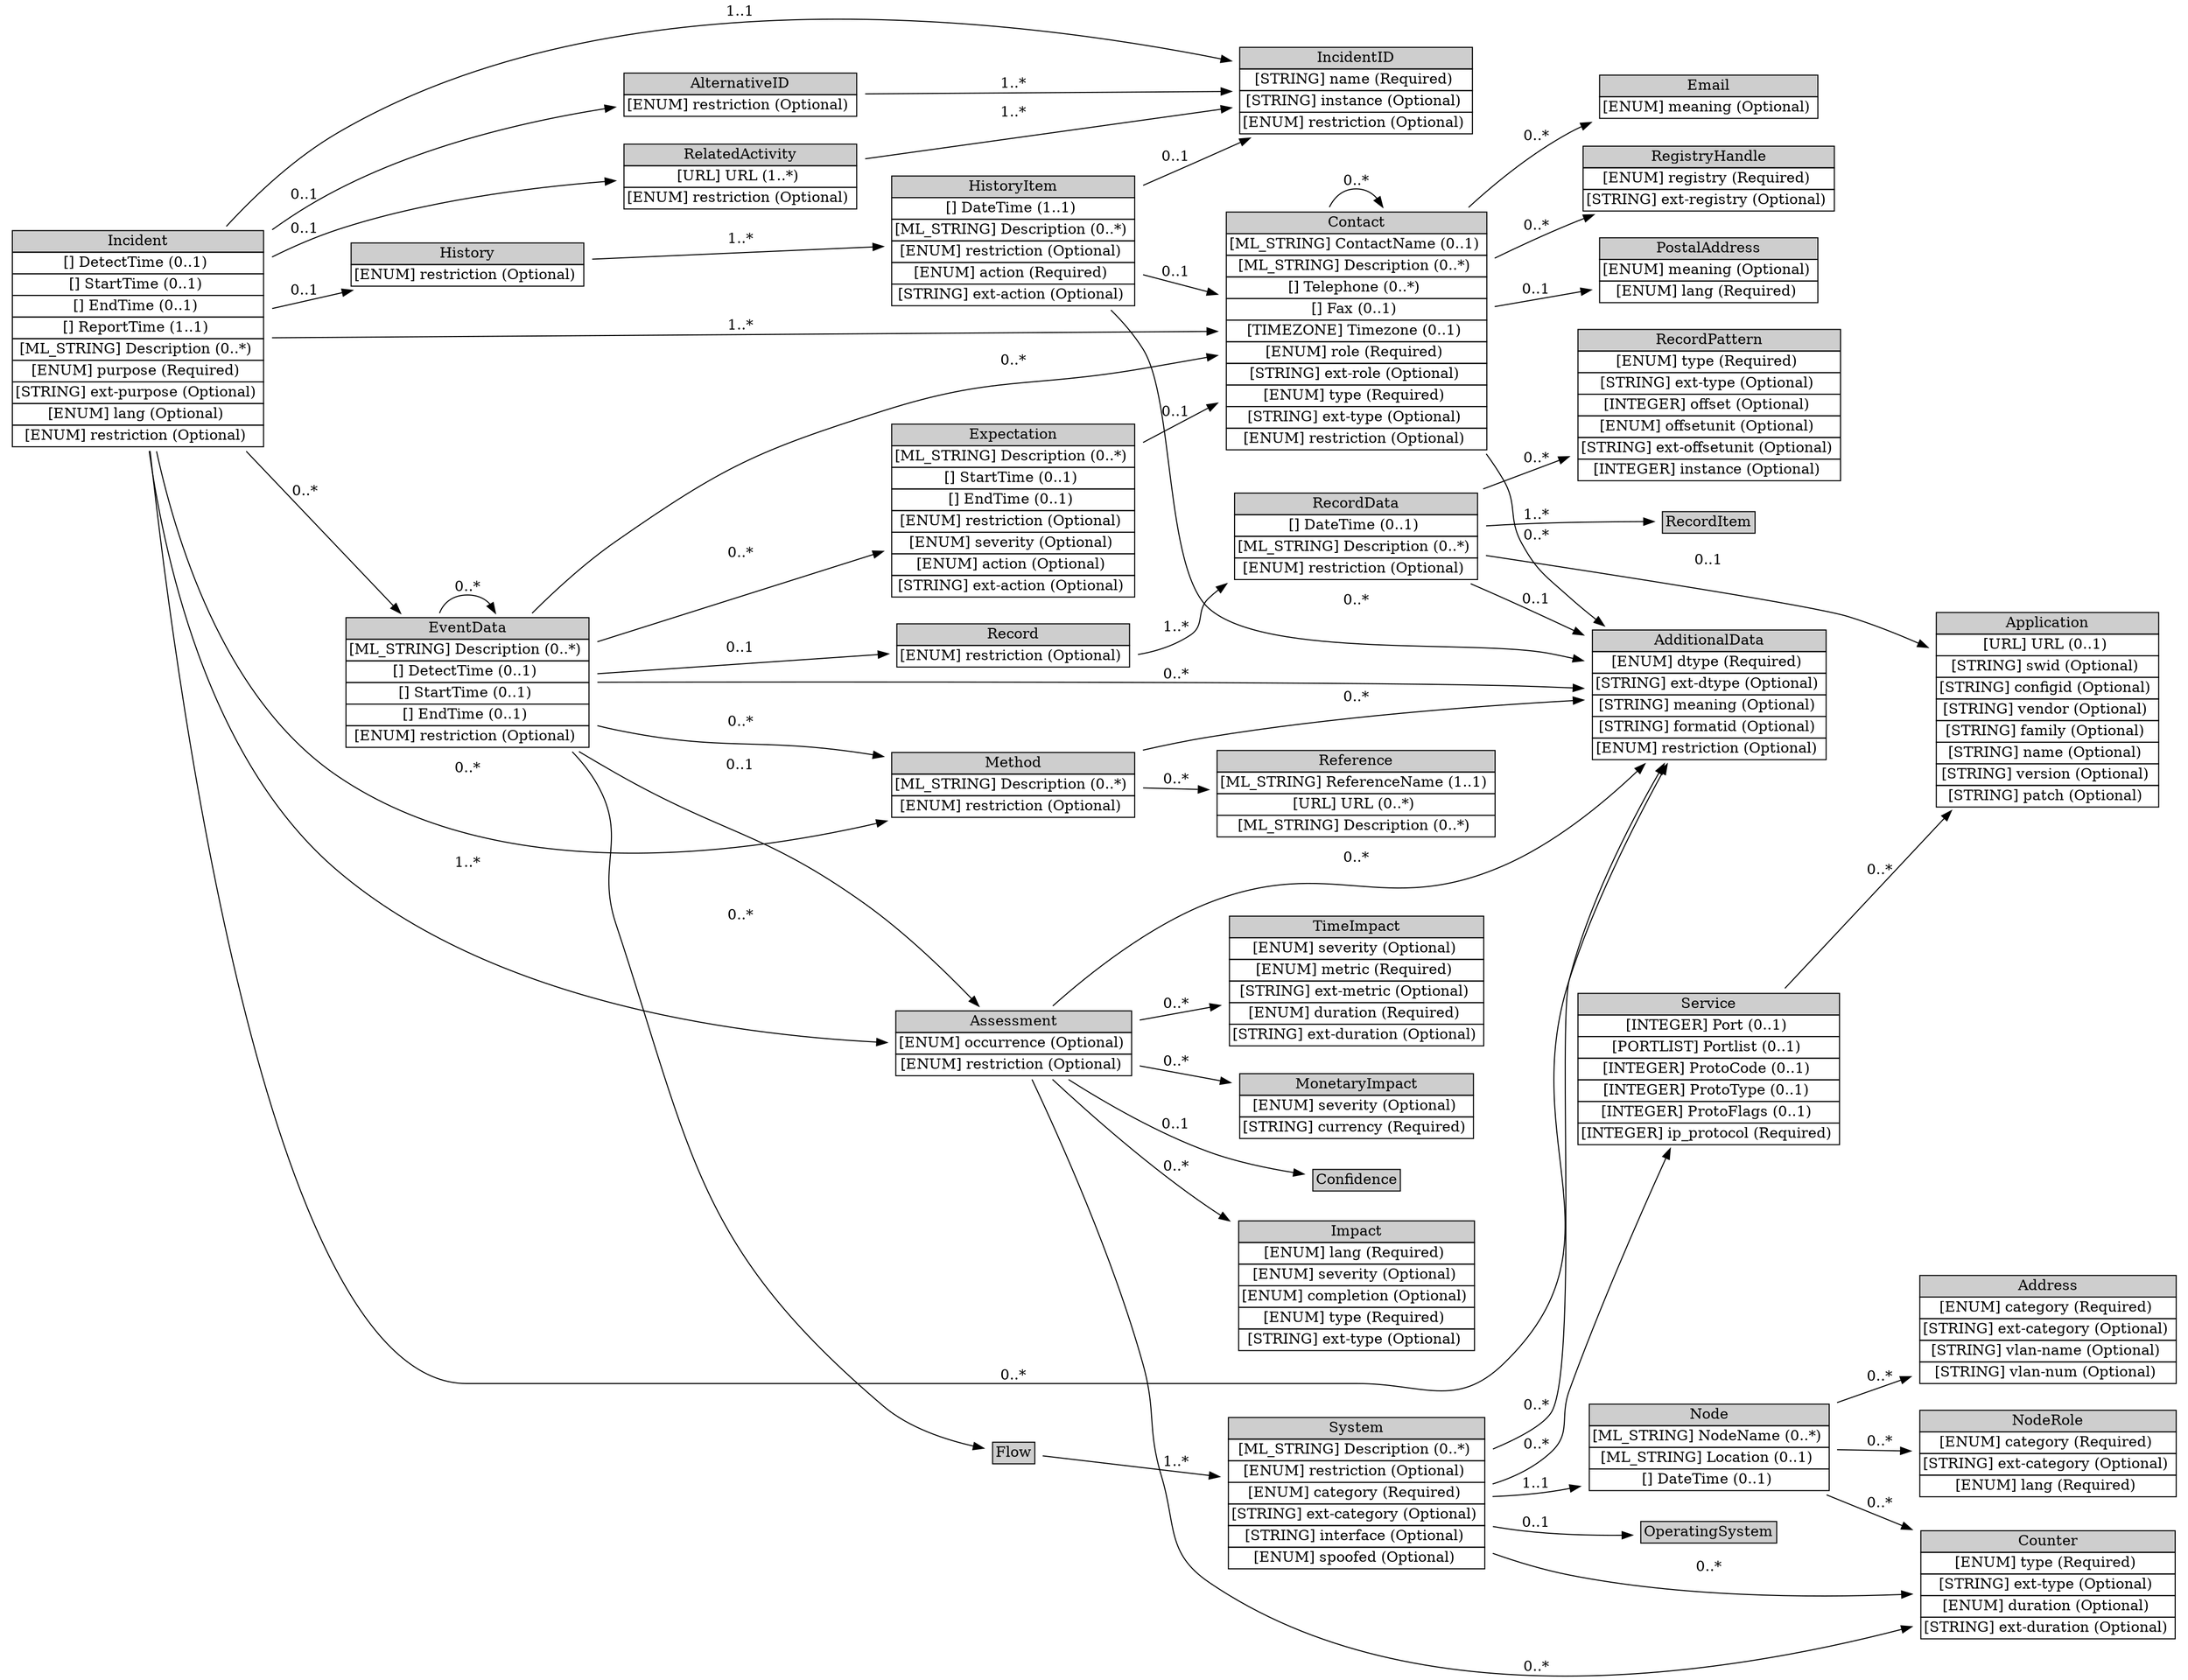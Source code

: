 digraph Incident {
	graph [rankdir=LR];
	node [label="\N"];
	graph [bb="0,0,2062,1588.5"];
	Incident [label=<<table BORDER="0" CELLBORDER="1" CELLSPACING="0"> <tr > <td BGCOLOR="#CECECE" HREF="#" TITLE="Every incident is represented by an instance of the Incident class. This class provides a standardized representation for commonly exchanged incident data. ">Incident</td> </tr>" %<tr><td HREF="#" TITLE="The time the incident was first detected.">[] DetectTime (0..1) </td></tr>%<tr><td HREF="#" TITLE="The time the incident started.">[] StartTime (0..1) </td></tr>%<tr><td HREF="#" TITLE="The time the incident ended.">[] EndTime (0..1) </td></tr>%<tr><td HREF="#" TITLE="The time the incident was reported.">[] ReportTime (1..1) </td></tr>%<tr><td HREF="#" TITLE="A free-form textual description of the incident.">[ML_STRING] Description (0..*) </td></tr>%<tr><td HREF="#" TITLE="The purpose attribute represents the reason why the IODEF document was created.  It is closely related to the Expectation class (Section 3.13).  This attribute is defined as an enumerated list:">[ENUM] purpose (Required) </td></tr>%<tr><td HREF="#" TITLE="A means by which to extend the purpose attribute.  See Section 5.1.">[STRING] ext-purpose (Optional) </td></tr>%<tr><td HREF="#" TITLE="A valid language code per RFC 4646 [7] constrained by the definition of &quot;xs:language&quot;.  The interpretation of this code is described in Section 6.">[ENUM] lang (Optional) </td></tr>%<tr><td HREF="#" TITLE="This attribute indicates the disclosure guidelines to which the sender expects the recipient to adhere for the information represented in this class and its children.  This guideline provides no security since there are no specified technical means to ensure that the recipient of the document handles the information as the sender requested.">[ENUM] restriction (Optional) </td></tr>%</table>>, shape=plaintext, pos="127,1266.5", width="3.5", height="2.9028"];
	IncidentID [label=<<table BORDER="0" CELLBORDER="1" CELLSPACING="0"> <tr > <td BGCOLOR="#CECECE" HREF="#" TITLE="The IncidentID class represents an incident tracking number that is unique in the context of the CSIRT and identifies the activity characterized in an IODEF Document. This identifier would serve as an index into the CSIRT incident handling system. The combination of the name attribute and the string in the element content MUST be a globally unique identifier describing the activity. Documents generated by a given CSIRT MUST NOT reuse the same value unless they are referencing the same incident. ">IncidentID</td> </tr>" %<tr><td HREF="#" TITLE="An identifier describing the CSIRT that created the document.  In order to have a globally unique CSIRT name, the fully qualified domain name associated with the CSIRT MUST be used.">[STRING] name (Required) </td></tr>%<tr><td HREF="#" TITLE="An identifier referencing a subset of the named incident.">[STRING] instance (Optional) </td></tr>%<tr><td HREF="#" TITLE="This attribute has been defined in Section 3.2.">[ENUM] restriction (Optional) </td></tr>%</table>>, shape=plaintext, pos="1274,1511.5", width="3.1667", height="1.2361"];
	AlternativeID [label=<<table BORDER="0" CELLBORDER="1" CELLSPACING="0"> <tr > <td BGCOLOR="#CECECE" HREF="#" TITLE="The AlternativeID class lists the incident tracking numbers used by CSIRTs, other than the one generating the document, to refer to the identical activity described the IODEF document. A tracking number listed as an AlternativeID references the same incident detected by ">AlternativeID</td> </tr>" %<tr><td HREF="#" TITLE="This attribute has been defined in Section 3.2.">[ENUM] restriction (Optional) </td></tr>%</table>>, shape=plaintext, pos="695,1502.5", width="3.1667", height="0.68056"];
	RelatedActivity [label=<<table BORDER="0" CELLBORDER="1" CELLSPACING="0"> <tr > <td BGCOLOR="#CECECE" HREF="#" TITLE="The RelatedActivity class lists either incident tracking numbers of incidents or URLs (not both) that refer to activity related to the one described in the IODEF document. These references may be to local incident tracking numbers or to those of other CSIRTs. ">RelatedActivity</td> </tr>" %<tr><td HREF="#" TITLE="A URL to activity related to this incident.">[URL] URL (1..*) </td></tr>%<tr><td HREF="#" TITLE="This attribute has been defined in Section 3.2.">[ENUM] restriction (Optional) </td></tr>%</table>>, shape=plaintext, pos="695,1425.5", width="3.1667", height="0.95833"];
	Assessment [label=<<table BORDER="0" CELLBORDER="1" CELLSPACING="0"> <tr > <td BGCOLOR="#CECECE" HREF="#" TITLE="The Assessment class describes the technical and non-technical repercussions of the incident on the CSIRT&#39;s constituency. ">Assessment</td> </tr>" %<tr><td HREF="#" TITLE="Specifies whether the assessment is describing actual or potential outcomes.  The default is &quot;actual&quot; and is assumed if not specified.">[ENUM] occurrence (Optional) </td></tr>%<tr><td HREF="#" TITLE="This attribute is defined in Section 3.2.">[ENUM] restriction (Optional) </td></tr>%</table>>, shape=plaintext, pos="950,595.47", width="3.25", height="0.95833"];
	Impact [label=<<table BORDER="0" CELLBORDER="1" CELLSPACING="0"> <tr > <td BGCOLOR="#CECECE" HREF="#" TITLE="The Impact class allows for categorizing and describing the technical impact of the incident on the network of an organization. ">Impact</td> </tr>" %<tr><td HREF="#" TITLE="A valid language code per RFC 4646 [7] constrained by the definition of &quot;xs:language&quot;.  The interpretation of this code is described in Section 6.">[ENUM] lang (Required) </td></tr>%<tr><td HREF="#" TITLE="An estimate of the relative severity of the activity.  The permitted values are shown below.  There is no default value.">[ENUM] severity (Optional) </td></tr>%<tr><td HREF="#" TITLE="An indication whether the described activity was successful.  The permitted values are shown below.  There is no default value.">[ENUM] completion (Optional) </td></tr>%<tr><td HREF="#" TITLE="Classifies the malicious activity into incident categories.  The permitted values are shown below.  The default value is &quot;other&quot;.">[ENUM] type (Required) </td></tr>%<tr><td HREF="#" TITLE="A means by which to extend the type attribute. See Section 5.1.">[STRING] ext-type (Optional) </td></tr>%</table>>, shape=plaintext, pos="1274,367.47", width="3.25", height="1.7917"];
	TimeImpact [label=<<table BORDER="0" CELLBORDER="1" CELLSPACING="0"> <tr > <td BGCOLOR="#CECECE" HREF="#" TITLE="The TimeImpact class describes the impact of the incident on an organization as a function of time. It provides a way to convey down time and recovery time. ">TimeImpact</td> </tr>" %<tr><td HREF="#" TITLE="An estimate of the relative severity of the activity.  The permitted values are shown below.  There is no default value.">[ENUM] severity (Optional) </td></tr>%<tr><td HREF="#" TITLE="Defines the metric in which the time is expressed.  The permitted values are shown below.  There is no default value.">[ENUM] metric (Required) </td></tr>%<tr><td HREF="#" TITLE="A means by which to extend the metric attribute.  See Section 5.1.">[STRING] ext-metric (Optional) </td></tr>%<tr><td HREF="#" TITLE="Defines a unit of time, that when combined with the metric attribute, fully describes a metric of impact that will be conveyed in the element content.  The permitted values are shown below.  The default value is &quot;hour&quot;.">[ENUM] duration (Required) </td></tr>%<tr><td HREF="#" TITLE="A means by which to extend the duration attribute.  See Section 5.1.">[STRING] ext-duration (Optional) </td></tr>%</table>>, shape=plaintext, pos="1274,653.47", width="3.5556", height="1.7917"];
	MonetaryImpact [label=<<table BORDER="0" CELLBORDER="1" CELLSPACING="0"> <tr > <td BGCOLOR="#CECECE" HREF="#" TITLE="The MonetaryImpact class describes the financial impact of the activity on an organization. For example, this impact may consider losses due to the cost of the investigation or recovery, diminished ">MonetaryImpact</td> </tr>" %<tr><td HREF="#" TITLE="An estimate of the relative severity of the activity.  The permitted values are shown below.  There is no default value.">[ENUM] severity (Optional) </td></tr>%<tr><td HREF="#" TITLE="Defines the currency in which the monetary impact is expressed.  The permitted values are defined in ISO 4217:2001, Codes for the representation of currencies and funds [14].  There is no default value.">[STRING] currency (Required) </td></tr>%</table>>, shape=plaintext, pos="1274,537.47", width="3.2222", height="0.95833"];
	Counter [label=<<table BORDER="0" CELLBORDER="1" CELLSPACING="0"> <tr > <td BGCOLOR="#CECECE" HREF="#" TITLE="The Counter class summarize multiple occurrences of some event, or conveys counts or rates on various features (e.g., packets, sessions, events). ">Counter</td> </tr>" %<tr><td HREF="#" TITLE="Specifies the units of the element content.">[ENUM] type (Required) </td></tr>%<tr><td HREF="#" TITLE="A means by which to extend the type attribute. See Section 5.1.">[STRING] ext-type (Optional) </td></tr>%<tr><td HREF="#" TITLE="If present, the Counter class represents a rate rather than a count over the entire event.  In that case, this attribute specifies the denominator of the rate (where the type attribute specified the nominator).  The possible values of this attribute are defined in Section 3.10.2">[ENUM] duration (Optional) </td></tr>%<tr><td HREF="#" TITLE="A means by which to extend the duration attribute.  See Section 5.1.">[STRING] ext-duration (Optional) </td></tr>%</table>>, shape=plaintext, pos="1933,80.467", width="3.5556", height="1.5139"];
	Confidence [label=<<table BORDER="0" CELLBORDER="1" CELLSPACING="0"> <tr > <td BGCOLOR="#CECECE" HREF="#" TITLE="The Confidence class represents a best estimate of the validity and accuracy of the described impact (see Section 3.10) of the incident activity. This estimate can be expressed as a category or a numeric calculation. ">Confidence</td> </tr>" %</table>>, shape=plaintext, pos="1274,467.47", width="1.3611", height="0.5"];
	AdditionalData [label=<<table BORDER="0" CELLBORDER="1" CELLSPACING="0"> <tr > <td BGCOLOR="#CECECE" HREF="#" TITLE="The AdditionalData class serves as an extension mechanism for information not otherwise represented in the data model. For relatively simple information, atomic data types (e.g., integers, strings) are provided with a mechanism to annotate their meaning. The class can also be used to extend the data model (and the associated Schema) to support proprietary extensions by encapsulating entire XML documents conforming to another Schema (e.g., IDMEF). A detailed discussion for extending the data model and the schema can be found in Section 5. ">AdditionalData</td> </tr>" %<tr><td HREF="#" TITLE="The data type of the element content.  The permitted values for this attribute are shown below.  The default value is &quot;string&quot;.">[ENUM] dtype (Required) </td></tr>%<tr><td HREF="#" TITLE="A means by which to extend the dtype attribute.  See Section 5.1.">[STRING] ext-dtype (Optional) </td></tr>%<tr><td HREF="#" TITLE="A free-form description of the element content.">[STRING] meaning (Optional) </td></tr>%<tr><td HREF="#" TITLE="An identifier referencing the format and semantics of the element content.">[STRING] formatid (Optional) </td></tr>%<tr><td HREF="#" TITLE="This attribute has been defined in Section 3.2.">[ENUM] restriction (Optional) </td></tr>%</table>>, shape=plaintext, pos="1609,930.47", width="3.2778", height="1.7917"];
	Method [label=<<table BORDER="0" CELLBORDER="1" CELLSPACING="0"> <tr > <td BGCOLOR="#CECECE" HREF="#" TITLE="The Method class describes the methodology used by the intruder to perpetrate the events of the incident. This class consists of a list of references describing the attack method and a free form description of the technique. ">Method</td> </tr>" %<tr><td HREF="#" TITLE="A free-form text description of the methodology used by the intruder.">[ML_STRING] Description (0..*) </td></tr>%<tr><td HREF="#" TITLE="This attribute is defined in Section 3.2.">[ENUM] restriction (Optional) </td></tr>%</table>>, shape=plaintext, pos="950,851.47", width="3.3611", height="0.95833"];
	Reference [label=<<table BORDER="0" CELLBORDER="1" CELLSPACING="0"> <tr > <td BGCOLOR="#CECECE" HREF="#" TITLE="The Reference class is a reference to a vulnerability, IDS alert, malware sample, advisory, or attack technique. A reference consists of a name, a URL to this reference, and an optional description. ">Reference</td> </tr>" %<tr><td HREF="#" TITLE="Name of the reference.">[ML_STRING] ReferenceName (1..1) </td></tr>%<tr><td HREF="#" TITLE="A URL associated with the reference.">[URL] URL (0..*) </td></tr>%<tr><td HREF="#" TITLE="A free-form text description of this reference.">[ML_STRING] Description (0..*) </td></tr>%</table>>, shape=plaintext, pos="1274,832.47", width="3.8056", height="1.2361"];
	Contact [label=<<table BORDER="0" CELLBORDER="1" CELLSPACING="0"> <tr > <td BGCOLOR="#CECECE" HREF="#" TITLE="The Contact class describes contact information for organizations and personnel involved in the incident. This class allows for the naming of the involved party, specifying contact information for them, and identifying their role in the incident. ">Contact</td> </tr>" %<tr><td HREF="#" TITLE="The name of the contact.  The contact may either be an organization or a person.  The type attribute disambiguates the semantics.">[ML_STRING] ContactName (0..1) </td></tr>%<tr><td HREF="#" TITLE="A free-form description of this contact.  In the case of a person, this is often the organizational title of the individual.">[ML_STRING] Description (0..*) </td></tr>%<tr><td HREF="#" TITLE="The telephone number of the contact.">[] Telephone (0..*) </td></tr>%<tr><td HREF="#" TITLE="The facsimile telephone number of the contact.">[] Fax (0..1) </td></tr>%<tr><td HREF="#" TITLE="The timezone in which the contact resides formatted according to Section 2.9.">[TIMEZONE] Timezone (0..1) </td></tr>%<tr><td HREF="#" TITLE="Indicates the role the contact fulfills.  This attribute is defined as an enumerated list:">[ENUM] role (Required) </td></tr>%<tr><td HREF="#" TITLE="A means by which to extend the role attribute. See Section 5.1.">[STRING] ext-role (Optional) </td></tr>%<tr><td HREF="#" TITLE="Indicates the type of contact being described. This attribute is defined as an enumerated list:">[ENUM] type (Required) </td></tr>%<tr><td HREF="#" TITLE="A means by which to extend the type attribute. See Section 5.1.">[STRING] ext-type (Optional) </td></tr>%<tr><td HREF="#" TITLE="This attribute is defined in Section 3.2.">[ENUM] restriction (Optional) </td></tr>%</table>>, shape=plaintext, pos="1274,1287.5", width="3.6111", height="3.1806"];
	RegistryHandle [label=<<table BORDER="0" CELLBORDER="1" CELLSPACING="0"> <tr > <td BGCOLOR="#CECECE" HREF="#" TITLE="The RegistryHandle class represents a handle into an Internet registry or community-specific database. The handle is specified in the element content and the type attribute specifies the database. ">RegistryHandle</td> </tr>" %<tr><td HREF="#" TITLE="The database to which the handle belongs.  The default value is &#39;local&#39;.  The possible values are:">[ENUM] registry (Required) </td></tr>%<tr><td HREF="#" TITLE="A means by which to extend the registry attribute.  See Section 5.1.">[STRING] ext-registry (Optional) </td></tr>%</table>>, shape=plaintext, pos="1609,1422.5", width="3.5", height="0.95833"];
	PostalAddress [label=<<table BORDER="0" CELLBORDER="1" CELLSPACING="0"> <tr > <td BGCOLOR="#CECECE" HREF="#" TITLE="The PostalAddress class specifies a postal address formatted according to the POSTAL data type (Section 2.11). ">PostalAddress</td> </tr>" %<tr><td HREF="#" TITLE="A free-form description of the element content.">[ENUM] meaning (Optional) </td></tr>%<tr><td HREF="#" TITLE="A valid language code per RFC 4646 [7] constrained by the definition of &quot;xs:language&quot;.  The interpretation of this code is described in Section 6.">[ENUM] lang (Required) </td></tr>%</table>>, shape=plaintext, pos="1609,1336.5", width="3.0278", height="0.95833"];
	Email [label=<<table BORDER="0" CELLBORDER="1" CELLSPACING="0"> <tr > <td BGCOLOR="#CECECE" HREF="#" TITLE="The Email class specifies an email address formatted according to EMAIL data type (Section 2.14). ">Email</td> </tr>" %<tr><td HREF="#" TITLE="A free-form description of the element content (e.g., hours of coverage for a given number).">[ENUM] meaning (Optional) </td></tr>%</table>>, shape=plaintext, pos="1609,1498.5", width="3.0278", height="0.68056"];
	EventData [label=<<table BORDER="0" CELLBORDER="1" CELLSPACING="0"> <tr > <td BGCOLOR="#CECECE" HREF="#" TITLE="The EventData class describes a particular event of the incident for a given set of hosts or networks. This description includes the systems from which the activity originated and those targeted, an assessment of the techniques used by the intruder, the impact of the activity on the organization, and any forensic evidence discovered. ">EventData</td> </tr>" %<tr><td HREF="#" TITLE="A free-form textual description of the event.">[ML_STRING] Description (0..*) </td></tr>%<tr><td HREF="#" TITLE="The time the event was detected.">[] DetectTime (0..1) </td></tr>%<tr><td HREF="#" TITLE="The time the event started.">[] StartTime (0..1) </td></tr>%<tr><td HREF="#" TITLE="The time the event ended.">[] EndTime (0..1) </td></tr>%<tr><td HREF="#" TITLE="This attribute is defined in Section 3.2.">[ENUM] restriction (Optional) </td></tr>%</table>>, shape=plaintext, pos="440,940.47", width="3.3611", height="1.7917"];
	Flow [label=<<table BORDER="0" CELLBORDER="1" CELLSPACING="0"> <tr > <td BGCOLOR="#CECECE" HREF="#" TITLE="The Flow class groups related the source and target hosts. ">Flow</td> </tr>" %</table>>, shape=plaintext, pos="950,197.47", width="0.77778", height="0.5"];
	System [label=<<table BORDER="0" CELLBORDER="1" CELLSPACING="0"> <tr > <td BGCOLOR="#CECECE" HREF="#" TITLE="The System class describes a system or network involved in an event. The systems or networks represented by this class are categorized according to the role they played in the incident through the category attribute. The value of this category attribute dictates the semantics of the aggregated classes in the System class. If the category attribute has a value of &quot;source&quot;, then the aggregated classes denote the machine and service from which the activity is originating. With a category attribute value of &quot;target&quot; or &quot;intermediary&quot;, then the machine or service is the one targeted in the activity. A value of &quot;sensor&quot; dictates that this System was part of an instrumentation to monitor the network. ">System</td> </tr>" %<tr><td HREF="#" TITLE="A free-form text description of the System.">[ML_STRING] Description (0..*) </td></tr>%<tr><td HREF="#" TITLE="This attribute is defined in Section 3.2.">[ENUM] restriction (Optional) </td></tr>%<tr><td HREF="#" TITLE="Classifies the role the host or network played in the incident.  The possible values are:">[ENUM] category (Required) </td></tr>%<tr><td HREF="#" TITLE="A means by which to extend the category attribute.  See Section 5.1.">[STRING] ext-category (Optional) </td></tr>%<tr><td HREF="#" TITLE="Specifies the interface on which the event(s) on this System originated.  If the Node class specifies a network rather than a host, this attribute has no meaning.">[STRING] interface (Optional) </td></tr>%<tr><td HREF="#" TITLE="An indication of confidence in whether this System was the true target or attacking host.  The permitted values for this attribute are shown below.  The default value is &quot;unknown&quot;.">[ENUM] spoofed (Optional) </td></tr>%</table>>, shape=plaintext, pos="1274,173.47", width="3.5833", height="2.0694"];
	"Node" [label=<<table BORDER="0" CELLBORDER="1" CELLSPACING="0"> <tr > <td BGCOLOR="#CECECE" HREF="#" TITLE="The Node class names a system (e.g., PC, router) or network. ">Node</td> </tr>" %<tr><td HREF="#" TITLE="The name of the Node (e.g., fully qualified domain name).  This information MUST be provided if no Address information is given.">[ML_STRING] NodeName (0..*) </td></tr>%<tr><td HREF="#" TITLE="A free-from description of the physical location of the equipment.">[ML_STRING] Location (0..1) </td></tr>%<tr><td HREF="#" TITLE="A timestamp of when the resolution between the name and address was performed.  This information SHOULD be provided if both an Address and NodeName are specified.">[] DateTime (0..1) </td></tr>%</table>>, shape=plaintext, pos="1609,213.47", width="3.3333", height="1.2361"];
	Address [label=<<table BORDER="0" CELLBORDER="1" CELLSPACING="0"> <tr > <td BGCOLOR="#CECECE" HREF="#" TITLE="The Address class represents a hardware (layer-2), network (layer-3), or application (layer-7) address. ">Address</td> </tr>" %<tr><td HREF="#" TITLE="The type of address represented.  The permitted values for this attribute are shown below.  The default value is &quot;ipv4-addr&quot;.">[ENUM] category (Required) </td></tr>%<tr><td HREF="#" TITLE="A means by which to extend the category attribute.  See Section 5.1.">[STRING] ext-category (Optional) </td></tr>%<tr><td HREF="#" TITLE="The name of the Virtual LAN to which the address belongs.">[STRING] vlan-name (Optional) </td></tr>%<tr><td HREF="#" TITLE="The number of the Virtual LAN to which the address belongs.">[STRING] vlan-num (Optional) </td></tr>%</table>>, shape=plaintext, pos="1933,320.47", width="3.5833", height="1.5139"];
	NodeRole [label=<<table BORDER="0" CELLBORDER="1" CELLSPACING="0"> <tr > <td BGCOLOR="#CECECE" HREF="#" TITLE="The NodeRole class describes the intended function performed by a particular host. ">NodeRole</td> </tr>" %<tr><td HREF="#" TITLE="Functionality provided by a node.">[ENUM] category (Required) </td></tr>%<tr><td HREF="#" TITLE="A means by which to extend the category attribute.  See Section 5.1.">[STRING] ext-category (Optional) </td></tr>%<tr><td HREF="#" TITLE="A valid language code per RFC 4646 [7] constrained by the definition of &quot;xs:language&quot;.  The interpretation of this code is described in Section 6.">[ENUM] lang (Required) </td></tr>%</table>>, shape=plaintext, pos="1933,204.47", width="3.5833", height="1.2361"];
	Service [label=<<table BORDER="0" CELLBORDER="1" CELLSPACING="0"> <tr > <td BGCOLOR="#CECECE" HREF="#" TITLE="The Service class describes a network service of a host or network. The service is identified by specific port or list of ports, along with the application listening on that port. ">Service</td> </tr>" %<tr><td HREF="#" TITLE="A port number.">[INTEGER] Port (0..1) </td></tr>%<tr><td HREF="#" TITLE="A list of port numbers formatted according to Section 2.10.">[PORTLIST] Portlist (0..1) </td></tr>%<tr><td HREF="#" TITLE="A layer-4 protocol-specific code field (e.g., ICMP code field).">[INTEGER] ProtoCode (0..1) </td></tr>%<tr><td HREF="#" TITLE="A layer-4 protocol specific type field (e.g., ICMP type field).">[INTEGER] ProtoType (0..1) </td></tr>%<tr><td HREF="#" TITLE="A layer-4 protocol specific flag field (e.g., TCP flag field).">[INTEGER] ProtoFlags (0..1) </td></tr>%<tr><td HREF="#" TITLE="The IANA protocol number.">[INTEGER] ip_protocol (Required) </td></tr>%</table>>, shape=plaintext, pos="1609,582.47", width="3.5556", height="2.0694"];
	Application [label=<<table BORDER="0" CELLBORDER="1" CELLSPACING="0"> <tr > <td BGCOLOR="#CECECE" HREF="#" TITLE="The Application class describes an application running on a System providing a Service. ">Application</td> </tr>" %<tr><td HREF="#" TITLE="A URL describing the application.">[URL] URL (0..1) </td></tr>%<tr><td HREF="#" TITLE="An identifier that can be used to reference this software.">[STRING] swid (Optional) </td></tr>%<tr><td HREF="#" TITLE="An identifier that can be used to reference a particular configuration of this software.">[STRING] configid (Optional) </td></tr>%<tr><td HREF="#" TITLE="Vendor name of the software.">[STRING] vendor (Optional) </td></tr>%<tr><td HREF="#" TITLE="Family of the software.">[STRING] family (Optional) </td></tr>%<tr><td HREF="#" TITLE="Name of the software.">[STRING] name (Optional) </td></tr>%<tr><td HREF="#" TITLE="Version of the software.">[STRING] version (Optional) </td></tr>%<tr><td HREF="#" TITLE="Patch or service pack level of the software.">[STRING] patch (Optional) </td></tr>%</table>>, shape=plaintext, pos="1933,678.47", width="3.0833", height="2.625"];
	OperatingSystem [label=<<table BORDER="0" CELLBORDER="1" CELLSPACING="0"> <tr > <td BGCOLOR="#CECECE" HREF="#" TITLE="The OperatingSystem class describes the operating system running on a System. The definition is identical to the Application class (Section 3.17.1). ">OperatingSystem</td> </tr>" %</table>>, shape=plaintext, pos="1609,133.47", width=2, height="0.5"];
	Expectation [label=<<table BORDER="0" CELLBORDER="1" CELLSPACING="0"> <tr > <td BGCOLOR="#CECECE" HREF="#" TITLE="The Expectation class conveys to the recipient of the IODEF document the actions the sender is requesting. The scope of the requested action is limited to purview of the EventData class in which this class is aggregated. ">Expectation</td> </tr>" %<tr><td HREF="#" TITLE="A free-form description of the desired action(s).">[ML_STRING] Description (0..*) </td></tr>%<tr><td HREF="#" TITLE="The time at which the action should be performed.  A timestamp that is earlier than the ReportTime specified in the Incident class denotes that the expectation should be fulfilled as soon as possible.  The absence of this element leaves the execution of the expectation to the discretion of the recipient.">[] StartTime (0..1) </td></tr>%<tr><td HREF="#" TITLE="The time by which the action should be completed. If the action is not carried out by this time, it should no longer be performed.">[] EndTime (0..1) </td></tr>%<tr><td HREF="#" TITLE="This attribute is defined in Section 3.2.">[ENUM] restriction (Optional) </td></tr>%<tr><td HREF="#" TITLE="Indicates the desired priority of the action. This attribute is an enumerated list with no default value, and the semantics of these relative measures are context dependent.">[ENUM] severity (Optional) </td></tr>%<tr><td HREF="#" TITLE="Classifies the type of action requested.  This attribute is an enumerated list with no default value.">[ENUM] action (Optional) </td></tr>%<tr><td HREF="#" TITLE="A means by which to extend the action attribute.  See Section 5.1.">[STRING] ext-action (Optional) </td></tr>%</table>>, shape=plaintext, pos="950,1101.5", width="3.3611", height="2.3472"];
	Record [label=<<table BORDER="0" CELLBORDER="1" CELLSPACING="0"> <tr > <td BGCOLOR="#CECECE" HREF="#" TITLE="The Record class is a container class for log and audit data that provides supportive information about the incident. The source of this data will often be the output of monitoring tools. These logs should substantiate the activity described in the document. ">Record</td> </tr>" %<tr><td HREF="#" TITLE="This attribute has been defined in Section 3.2.">[ENUM] restriction (Optional) </td></tr>%</table>>, shape=plaintext, pos="950,975.47", width="3.1667", height="0.68056"];
	RecordData [label=<<table BORDER="0" CELLBORDER="1" CELLSPACING="0"> <tr > <td BGCOLOR="#CECECE" HREF="#" TITLE="The RecordData class groups log or audit data from a given sensor (e.g., IDS, firewall log) and provides a way to annotate the output. ">RecordData</td> </tr>" %<tr><td HREF="#" TITLE="Timestamp of the RecordItem data.">[] DateTime (0..1) </td></tr>%<tr><td HREF="#" TITLE="Free-form textual description of the provided RecordItem data.  At minimum, this description should convey the significance of the provided RecordItem data.">[ML_STRING] Description (0..*) </td></tr>%<tr><td HREF="#" TITLE="This attribute has been defined in Section 3.2.">[ENUM] restriction (Optional) </td></tr>%</table>>, shape=plaintext, pos="1274,1082.5", width="3.3611", height="1.2361"];
	RecordPattern [label=<<table BORDER="0" CELLBORDER="1" CELLSPACING="0"> <tr > <td BGCOLOR="#CECECE" HREF="#" TITLE="The RecordPattern class describes where in the content of the RecordItem relevant information can be found. It provides a way to reference subsets of information, identified by a pattern, in a large log file, audit trail, or forensic data. ">RecordPattern</td> </tr>" %<tr><td HREF="#" TITLE="Describes the type of pattern being specified in the element content.  The default is &quot;regex&quot;.">[ENUM] type (Required) </td></tr>%<tr><td HREF="#" TITLE="A means by which to extend the type attribute. See Section 5.1.">[STRING] ext-type (Optional) </td></tr>%<tr><td HREF="#" TITLE="Amount of units (determined by the offsetunit attribute) to seek into the RecordItem data before matching the pattern.">[INTEGER] offset (Optional) </td></tr>%<tr><td HREF="#" TITLE="Describes the units of the offset attribute. The default is &quot;line&quot;.">[ENUM] offsetunit (Optional) </td></tr>%<tr><td HREF="#" TITLE="A means by which to extend the offsetunit attribute.  See Section 5.1.">[STRING] ext-offsetunit (Optional) </td></tr>%<tr><td HREF="#" TITLE="Number of types to apply the specified pattern.">[INTEGER] instance (Optional) </td></tr>%</table>>, shape=plaintext, pos="1609,1210.5", width="3.6667", height="2.0694"];
	RecordItem [label=<<table BORDER="0" CELLBORDER="1" CELLSPACING="0"> <tr > <td BGCOLOR="#CECECE" HREF="#" TITLE="The RecordItem class provides a way to incorporate relevant logs, audit trails, or forensic data to support the conclusions made during the course of analyzing the incident. The class supports both the direct encapsulation of the data, as well as, provides primitives to reference data stored elsewhere. ">RecordItem</td> </tr>" %</table>>, shape=plaintext, pos="1609,1100.5", width="1.4167", height="0.5"];
	History [label=<<table BORDER="0" CELLBORDER="1" CELLSPACING="0"> <tr > <td BGCOLOR="#CECECE" HREF="#" TITLE="The History class is a log of the significant events or actions performed by the involved parties during the course of handling the incident. ">History</td> </tr>" %<tr><td HREF="#" TITLE="This attribute is defined in Section 3.2.">[ENUM] restriction (Optional) </td></tr>%</table>>, shape=plaintext, pos="440,1338.5", width="3.1667", height="0.68056"];
	HistoryItem [label=<<table BORDER="0" CELLBORDER="1" CELLSPACING="0"> <tr > <td BGCOLOR="#CECECE" HREF="#" TITLE="The HistoryItem class is an entry in the History (Section 3.11) log that documents a particular action or event that occurred in the course of handling the incident. The details of the entry are a free-form description, but each can be categorized with the type attribute. ">HistoryItem</td> </tr>" %<tr><td HREF="#" TITLE="Timestamp of this entry in the history log (e.g., when the action described in the Description was taken).">[] DateTime (1..1) </td></tr>%<tr><td HREF="#" TITLE="A free-form textual description of the action or event.">[ML_STRING] Description (0..*) </td></tr>%<tr><td HREF="#" TITLE="This attribute has been defined in Section 3.2.">[ENUM] restriction (Optional) </td></tr>%<tr><td HREF="#" TITLE="Classifies a performed action or occurrence documented in this history log entry.  As activity will likely have been instigated either through a previously conveyed expectation or internal investigation, this attribute is identical to the category attribute of the Expectation class.  The difference is only one of tense.  When an action is in this class, it has been completed.  See Section 3.13.">[ENUM] action (Required) </td></tr>%<tr><td HREF="#" TITLE="A means by which to extend the action attribute.  See Section 5.1.">[STRING] ext-action (Optional) </td></tr>%</table>>, shape=plaintext, pos="950,1358.5", width="3.3611", height="1.7917"];
	Incident -> IncidentID [label="1..1", pos="e,1159.2,1537 207.5,1370.7 238.65,1404.8 276.75,1439.9 318,1463.5 581.91,1614.4 956.84,1574.1 1149.3,1538.8", lp="695,1580"];
	AlternativeID -> IncidentID [label="1..*", pos="e,1159.5,1509.7 809.74,1504.3 907.75,1505.8 1048.5,1508 1149.3,1509.5", lp="950,1516"];
	Incident -> AlternativeID [label="0..1", pos="e,580.25,1489.9 251.97,1370.7 258.66,1375.5 265.36,1380.1 272,1384.5 361.93,1443.6 481.35,1473.4 570.37,1488.3", lp="286,1406"];
	RelatedActivity -> IncidentID [label="1..*", pos="e,1159.5,1494.5 809.74,1442.5 907.85,1457.1 1048.7,1478 1149.6,1493", lp="950,1489"];
	Incident -> RelatedActivity [label="0..1", pos="e,580.37,1419.8 253.57,1344.2 274.53,1354.7 296.47,1364.3 318,1371.5 399.46,1398.7 495.31,1412.2 569.98,1418.9", lp="286,1372"];
	Assessment -> Impact [label="0..*", pos="e,1156.7,427.32 986.31,561.29 1022.5,528.15 1080.7,477.57 1136,440.47 1139.9,437.82 1144,435.2 1148.1,432.6", lp="1104,479.97"];
	Assessment -> TimeImpact [label="0..*", pos="e,1145.5,630.46 1067.4,616.49 1089.5,620.44 1112.8,624.61 1135.5,628.67", lp="1104,632.97"];
	Assessment -> MonetaryImpact [label="0..*", pos="e,1157.2,558.37 1067.4,574.45 1093.4,569.8 1121,564.86 1147.2,560.16", lp="1104,578.97"];
	Assessment -> Counter [label="0..*", pos="e,1804.2,42.31 966.96,561.4 993.42,506.83 1044.4,395.85 1072,296.47 1085.9,246.63 1074.1,230.71 1090,181.47 1103.9,138.33 1098.3\
,115.66 1136,90.467 1333.3,-41.513 1624.1,-1.1047 1794.4,39.921", lp="1444,9.9666"];
	Assessment -> Confidence [label="0..1", pos="e,1224.5,473.43 1002.5,561.33 1038.7,539.24 1088.6,511.51 1136,494.47 1161,485.46 1189.8,479.23 1214.5,475.04", lp="1104,520.97"];
	Assessment -> AdditionalData [label="0..*", pos="e,1552,866.09 986.69,629.57 1022.1,660.34 1078.6,704.09 1136,726.47 1251.3,771.39 1298.9,712.26 1412,762.47 1462.1,784.69 1509.1\
,823.81 1544.6,858.72", lp="1274,770.97"];
	Incident -> Assessment [label="1..*", pos="e,832.76,596.37 136.76,1162.4 153.41,1046.2 198.19,861.23 318,759.47 460.97,638.03 683.19,605.06 822.46,596.93", lp="440,767.97"];
	Method -> Reference [label="0..*", pos="e,1136.2,840.55 1071.6,844.34 1089.4,843.29 1107.9,842.21 1126.1,841.14", lp="1104,851.97"];
	Method -> AdditionalData [label="0..*", pos="e,1490.1,922 1071.8,875.28 1093.2,879.01 1115.2,882.58 1136,885.47 1252,901.56 1384.8,913.64 1480.1,921.21", lp="1274,923.97"];
	Incident -> Method [label="0..*", pos="e,843.91,817.43 144.02,1162.1 165.99,1064 214.52,921.94 318,850.47 470.7,744.99 697.51,779.33 833.84,814.77", lp="440,858.97"];
	Contact -> RegistryHandle [label="0..*", pos="e,1500.1,1388.4 1404.5,1349.6 1428.1,1360 1452.6,1370.4 1476,1379.5 1480.8,1381.3 1485.6,1383.1 1490.6,1385", lp="1444,1379"];
	Contact -> PostalAddress [label="0..1", pos="e,1499.8,1320.5 1405,1306.6 1432.9,1310.7 1462.3,1315 1489.8,1319", lp="1444,1321"];
	Contact -> Email [label="0..*", pos="e,1500,1476 1384.6,1401.6 1412.5,1425.6 1443.8,1448.6 1476,1465.5 1480.6,1467.9 1485.4,1470.1 1490.4,1472.2", lp="1444,1463"];
	Contact -> Contact [label="0..*", pos="e,1299.8,1401.5 1248.2,1401.5 1253.5,1412.5 1262,1419.5 1274,1419.5 1282.4,1419.5 1289.1,1416 1294.2,1410.2", lp="1274,1428"];
	Contact -> AdditionalData [label="0..*", pos="e,1513.6,994.61 1386.8,1173.2 1396.1,1161 1404.7,1148.3 1412,1135.5 1425.4,1112 1416.8,1101 1430,1077.5 1445.1,1050.6 1453.1,1046.1\
 1476,1025.5 1485.2,1017.1 1495.2,1008.9 1505.4,1000.9", lp="1444,1086"];
	Incident -> Contact [label="1..*", pos="e,1143.1,1285.1 253.58,1268.8 469.47,1272.7 907.36,1280.8 1132.8,1284.9", lp="695,1287"];
	EventData -> Contact [label="0..*", pos="e,1143.4,1252.1 495.49,1004.6 519.7,1030 549.5,1058.2 580,1079.5 679.72,1148.9 711.94,1158.5 828,1194.5 933.04,1227 964.43,1212.6\
 1072,1235.5 1092,1239.7 1113.1,1244.6 1133.7,1249.7", lp="950,1244"];
	EventData -> Assessment [label="0..1", pos="e,915.15,629.73 535.86,876.26 550.54,866.78 565.6,857.25 580,848.47 680.23,787.3 714.27,786.47 810,718.47 844.84,693.72 880.99,661.77\
 907.84,636.63", lp="695,856.97"];
	EventData -> Method [label="0..*", pos="e,828.24,867.33 561.7,896.89 567.85,895.27 573.98,893.78 580,892.47 680.37,870.55 707.93,881.13 810,869.47 812.7,869.16 815.43,868.84\
 818.19,868.52", lp="695,900.97"];
	"Node" -> Address [label="0..*", pos="e,1803.8,277.79 1729.2,253.16 1750.4,260.15 1772.6,267.48 1794.2,274.63", lp="1773,278.97"];
	"Node" -> NodeRole [label="0..*", pos="e,1803.8,208.06 1729.2,210.13 1750.2,209.55 1772.2,208.93 1793.6,208.34", lp="1773,217.97"];
	"Node" -> Counter [label="0..*", pos="e,1804.7,134.57 1720.1,169.36 1727.5,166.37 1734.9,163.38 1742,160.47 1759.3,153.4 1777.4,145.91 1795.4,138.46", lp="1773,160.97"];
	System -> "Node" [label="1..1", pos="e,1488.8,179.59 1403.5,170.15 1421.8,170.84 1440.4,172.18 1458,174.47 1464.8,175.34 1471.7,176.43 1478.6,177.67", lp="1444,182.97"];
	Service -> Application [label="0..*", pos="e,1821.4,645.4 1737.5,620.55 1761.9,627.77 1787.3,635.31 1811.5,642.46", lp="1773,641.97"];
	System -> Service [label="0..*", pos="e,1576.2,508.32 1403.3,184.68 1423.4,191.14 1442.5,200.63 1458,214.47 1476.3,230.75 1467.3,243.63 1476,266.47 1506.5,346.04 1544.5\
,435.43 1572,498.77", lp="1444,222.97"];
	System -> OperatingSystem [label="0..1", pos="e,1536.6,140.08 1403.3,154.82 1412.4,153.65 1421.3,152.52 1430,151.47 1461.5,147.67 1496.1,144.05 1526.5,141.07", lp="1444,159.97"];
	System -> Counter [label="0..*", pos="e,1804.5,70.323 1403.2,111.43 1426.9,102.45 1451.8,94.538 1476,89.467 1581.2,67.391 1703,66.153 1794.4,69.884", lp="1609,97.967"];
	System -> AdditionalData [label="0..*", pos="e,1567.1,866.29 1403.2,218.91 1428.7,230.41 1450,242.8 1458,254.47 1483.8,292.19 1464.5,621.23 1476,665.47 1493.9,734.34 1531.3,\
806.11 1561.8,857.56", lp="1444,262.97"];
	Flow -> System [label="1..*", pos="e,1144.8,183.04 978.75,195.34 1014,192.72 1076.4,188.11 1134.7,183.78", lp="1104,195.97"];
	EventData -> Flow [label="0..*", pos="e,921.43,204.97 533.75,876.26 544.75,865.16 554.65,852.84 562,839.47 592.65,783.72 560.13,757.9 580,697.47 650.62,482.75 661.98,\
406.85 828,253.47 851.83,231.45 885.82,216.82 911.87,208.05", lp="695,705.97"];
	Expectation -> Contact [label="0..1", pos="e,1143.3,1205.3 1071.7,1164.6 1087.4,1173.2 1103.1,1181.9 1118,1190.5 1123.4,1193.6 1129,1196.8 1134.5,1200.1", lp="1104,1199"];
	EventData -> Expectation [label="0..*", pos="e,828.19,1064.1 561.75,980.6 567.92,982.59 574.03,984.56 580,986.47 658.94,1011.7 747.6,1039.3 818.33,1061.1", lp="695,1067"];
	RecordData -> Application [label="0..1", pos="e,1902.7,772.71 1395.6,1064.5 1529.5,1044.4 1727.7,1013.3 1742,1003.5 1818.9,950.49 1869.4,855.65 1899,782.04", lp="1609,1061"];
	RecordData -> RecordPattern [label="0..*", pos="e,1476.2,1159.7 1389.3,1126.5 1414.2,1136 1440.9,1146.2 1466.7,1156.1", lp="1444,1158"];
	RecordData -> RecordItem [label="1..*", pos="e,1557.6,1101.1 1395.7,1096 1407.3,1097 1418.9,1097.8 1430,1098.5 1468.9,1100.7 1512.7,1101.2 1547.2,1101.2", lp="1444,1109"];
	RecordData -> AdditionalData [label="0..1", pos="e,1490.4,988.17 1380.5,1038.3 1391.1,1033.7 1401.8,1029 1412,1024.5 1434.5,1014.4 1458.3,1003.3 1481.3,992.48", lp="1444,1024"];
	Record -> RecordData [label="1..*", pos="e,1153.1,1038.4 1064.8,966.87 1083.7,969.82 1102.3,975.79 1118,986.47 1133.5,996.97 1122.5,1011.5 1136,1024.5 1138.9,1027.2 1141.9\
,1029.8 1145,1032.4", lp="1104,994.97"];
	EventData -> Record [label="0..1", pos="e,835.11,967.58 561.51,948.81 641.04,954.26 744.71,961.38 824.95,966.88", lp="695,973.97"];
	EventData -> EventData [label="0..*", pos="e,466.72,1004.8 413.28,1004.8 417.11,1015.3 426.01,1022.5 440,1022.5 449.62,1022.5 456.83,1019.1 461.64,1013.5", lp="440,1031"];
	EventData -> AdditionalData [label="0..*", pos="e,1490.3,934.59 561.62,940.99 745.67,941.56 1106,941.76 1412,936.47 1434.1,936.09 1457.5,935.52 1480.2,934.88", lp="1104,948.97"];
	Incident -> EventData [label="0..*", pos="e,378.32,1004.7 226.9,1162.4 274.01,1113.4 329.03,1056 371.37,1011.9", lp="286,1122"];
	HistoryItem -> IncidentID [label="0..1", pos="e,1171.5,1467.3 1071.8,1401.7 1087.9,1409.3 1103.7,1417.9 1118,1427.5 1127.4,1433.7 1126.8,1438.9 1136,1445.5 1144.4,1451.4 1153.4\
,1457 1162.6,1462.3", lp="1104,1436"];
	HistoryItem -> Contact [label="0..1", pos="e,1143.3,1316.1 1071.6,1331.8 1091.8,1327.4 1112.9,1322.8 1133.6,1318.2", lp="1104,1335"];
	HistoryItem -> AdditionalData [label="0..*", pos="e,1490.2,961.68 1040.3,1294.4 1052.3,1282.8 1063.3,1270.1 1072,1256.5 1087,1232.8 1115,1031.1 1136,1012.5 1190.1,964.57 1387.1,982.19\
 1458,968.47 1465.3,967.06 1472.8,965.51 1480.3,963.88", lp="1274,1021"];
	History -> HistoryItem [label="1..*", pos="e,828.07,1353.7 554.77,1343 632.8,1346 736.25,1350.1 817.74,1353.3", lp="695,1361"];
	Incident -> History [label="0..1", pos="e,335.48,1314.4 253.86,1295.6 277.58,1301.1 302.25,1306.8 325.57,1312.1", lp="286,1313"];
	Incident -> AdditionalData [label="0..*", pos="e,1570.1,866.34 137.51,1162.3 166.04,907.85 255.51,275.47 440,275.47 440,275.47 440,275.47 1104,275.47 1172.6,275.47 1360.9,248.7\
 1412,294.47 1536.6,406.15 1423.7,506.53 1476,665.47 1498.4,733.41 1535.6,805.68 1565,857.55", lp="950,283.97"];
}
